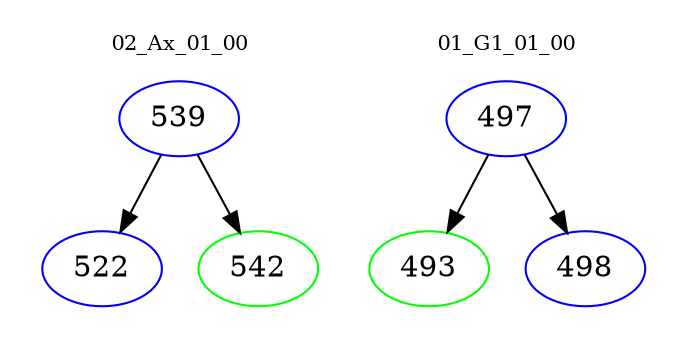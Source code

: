 digraph{
subgraph cluster_0 {
color = white
label = "02_Ax_01_00";
fontsize=10;
T0_539 [label="539", color="blue"]
T0_539 -> T0_522 [color="black"]
T0_522 [label="522", color="blue"]
T0_539 -> T0_542 [color="black"]
T0_542 [label="542", color="green"]
}
subgraph cluster_1 {
color = white
label = "01_G1_01_00";
fontsize=10;
T1_497 [label="497", color="blue"]
T1_497 -> T1_493 [color="black"]
T1_493 [label="493", color="green"]
T1_497 -> T1_498 [color="black"]
T1_498 [label="498", color="blue"]
}
}
